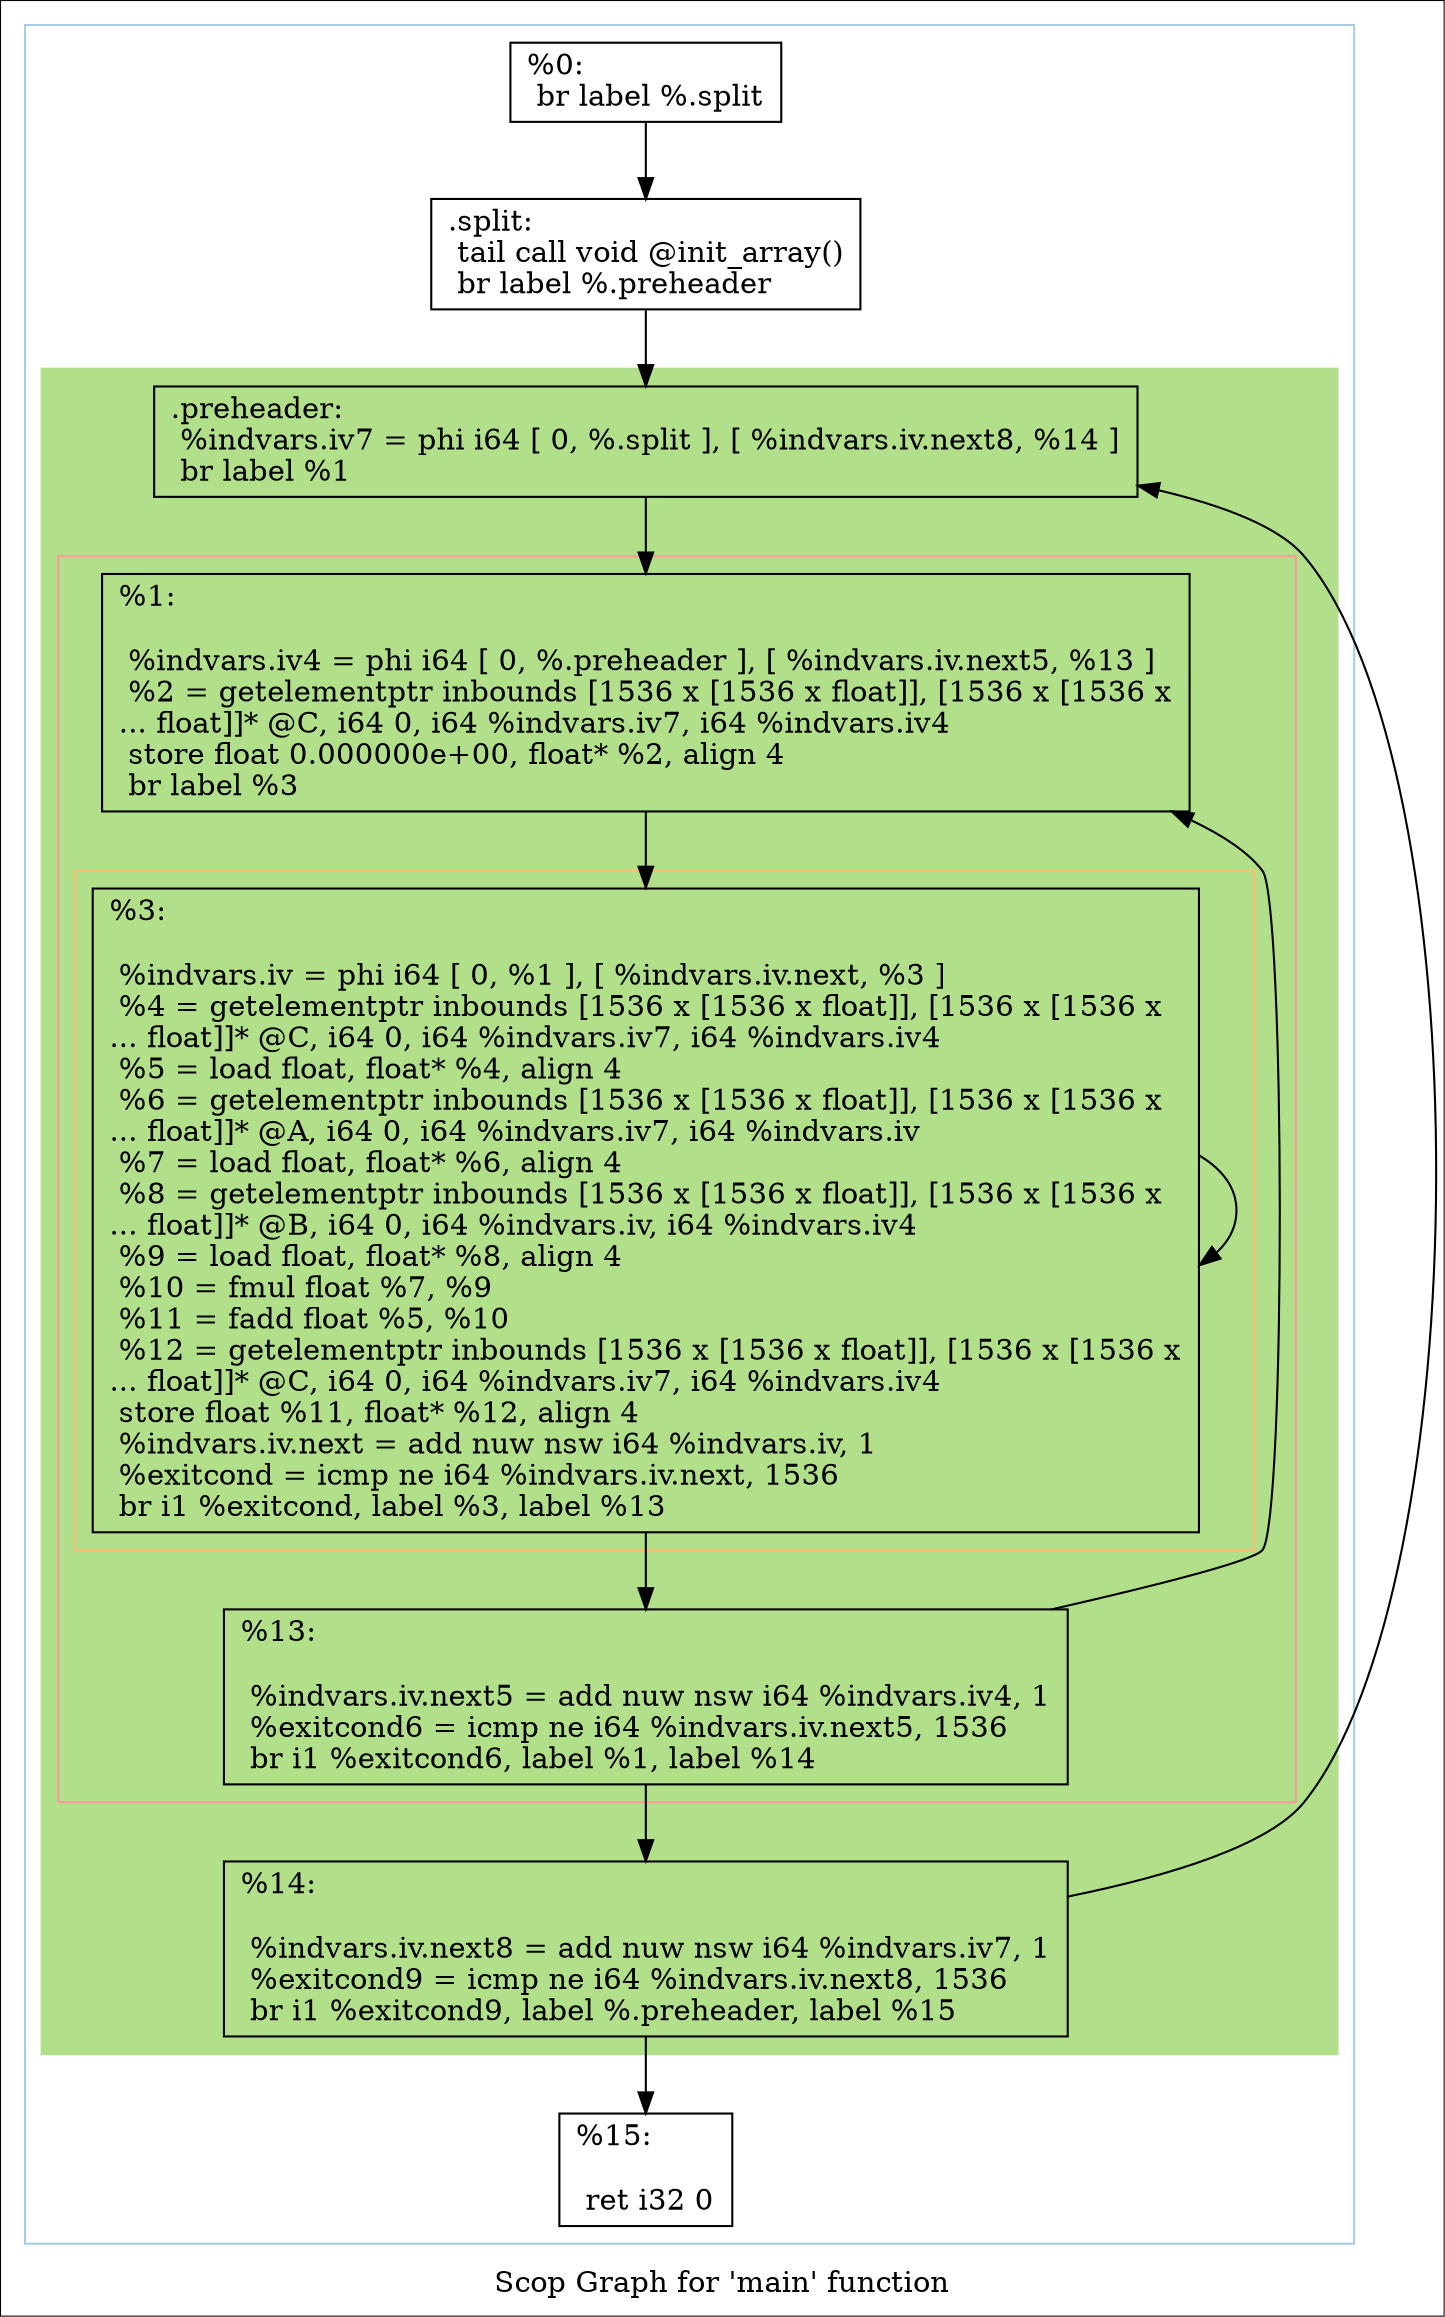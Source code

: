 digraph "Scop Graph for 'main' function" {
	label="Scop Graph for 'main' function";

	Node0x269d140 [shape=record,label="{%0:\l  br label %.split\l}"];
	Node0x269d140 -> Node0x269cf80;
	Node0x269cf80 [shape=record,label="{.split:                                           \l  tail call void @init_array()\l  br label %.preheader\l}"];
	Node0x269cf80 -> Node0x269cfc0;
	Node0x269cfc0 [shape=record,label="{.preheader:                                       \l  %indvars.iv7 = phi i64 [ 0, %.split ], [ %indvars.iv.next8, %14 ]\l  br label %1\l}"];
	Node0x269cfc0 -> Node0x269cf30;
	Node0x269cf30 [shape=record,label="{%1:\l\l  %indvars.iv4 = phi i64 [ 0, %.preheader ], [ %indvars.iv.next5, %13 ]\l  %2 = getelementptr inbounds [1536 x [1536 x float]], [1536 x [1536 x\l... float]]* @C, i64 0, i64 %indvars.iv7, i64 %indvars.iv4\l  store float 0.000000e+00, float* %2, align 4\l  br label %3\l}"];
	Node0x269cf30 -> Node0x269d0e0;
	Node0x269d0e0 [shape=record,label="{%3:\l\l  %indvars.iv = phi i64 [ 0, %1 ], [ %indvars.iv.next, %3 ]\l  %4 = getelementptr inbounds [1536 x [1536 x float]], [1536 x [1536 x\l... float]]* @C, i64 0, i64 %indvars.iv7, i64 %indvars.iv4\l  %5 = load float, float* %4, align 4\l  %6 = getelementptr inbounds [1536 x [1536 x float]], [1536 x [1536 x\l... float]]* @A, i64 0, i64 %indvars.iv7, i64 %indvars.iv\l  %7 = load float, float* %6, align 4\l  %8 = getelementptr inbounds [1536 x [1536 x float]], [1536 x [1536 x\l... float]]* @B, i64 0, i64 %indvars.iv, i64 %indvars.iv4\l  %9 = load float, float* %8, align 4\l  %10 = fmul float %7, %9\l  %11 = fadd float %5, %10\l  %12 = getelementptr inbounds [1536 x [1536 x float]], [1536 x [1536 x\l... float]]* @C, i64 0, i64 %indvars.iv7, i64 %indvars.iv4\l  store float %11, float* %12, align 4\l  %indvars.iv.next = add nuw nsw i64 %indvars.iv, 1\l  %exitcond = icmp ne i64 %indvars.iv.next, 1536\l  br i1 %exitcond, label %3, label %13\l}"];
	Node0x269d0e0 -> Node0x269d0e0[constraint=false];
	Node0x269d0e0 -> Node0x269cf50;
	Node0x269cf50 [shape=record,label="{%13:\l\l  %indvars.iv.next5 = add nuw nsw i64 %indvars.iv4, 1\l  %exitcond6 = icmp ne i64 %indvars.iv.next5, 1536\l  br i1 %exitcond6, label %1, label %14\l}"];
	Node0x269cf50 -> Node0x269cf30[constraint=false];
	Node0x269cf50 -> Node0x269d940;
	Node0x269d940 [shape=record,label="{%14:\l\l  %indvars.iv.next8 = add nuw nsw i64 %indvars.iv7, 1\l  %exitcond9 = icmp ne i64 %indvars.iv.next8, 1536\l  br i1 %exitcond9, label %.preheader, label %15\l}"];
	Node0x269d940 -> Node0x269cfc0[constraint=false];
	Node0x269d940 -> Node0x269d9a0;
	Node0x269d9a0 [shape=record,label="{%15:\l\l  ret i32 0\l}"];
	colorscheme = "paired12"
        subgraph cluster_0x2691e10 {
          label = "";
          style = solid;
          color = 1
          subgraph cluster_0x2691550 {
            label = "";
            style = filled;
            color = 3            subgraph cluster_0x268eb10 {
              label = "";
              style = solid;
              color = 5
              subgraph cluster_0x269d4e0 {
                label = "";
                style = solid;
                color = 7
                Node0x269d0e0;
              }
              Node0x269cf30;
              Node0x269cf50;
            }
            Node0x269cfc0;
            Node0x269d940;
          }
          Node0x269d140;
          Node0x269cf80;
          Node0x269d9a0;
        }
}
